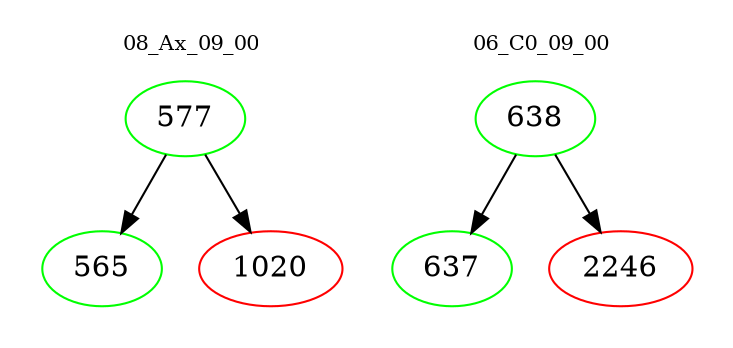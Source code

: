 digraph{
subgraph cluster_0 {
color = white
label = "08_Ax_09_00";
fontsize=10;
T0_577 [label="577", color="green"]
T0_577 -> T0_565 [color="black"]
T0_565 [label="565", color="green"]
T0_577 -> T0_1020 [color="black"]
T0_1020 [label="1020", color="red"]
}
subgraph cluster_1 {
color = white
label = "06_C0_09_00";
fontsize=10;
T1_638 [label="638", color="green"]
T1_638 -> T1_637 [color="black"]
T1_637 [label="637", color="green"]
T1_638 -> T1_2246 [color="black"]
T1_2246 [label="2246", color="red"]
}
}
